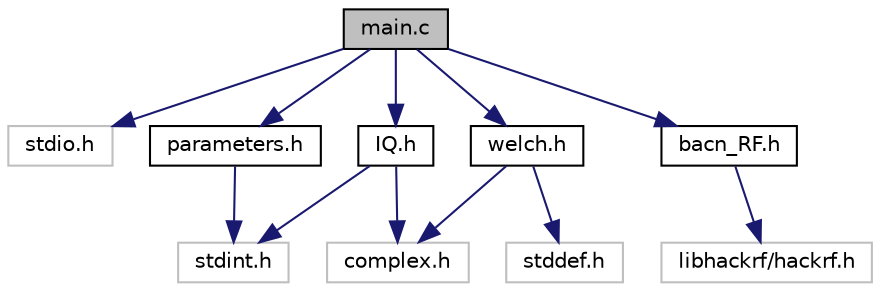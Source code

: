 digraph "main.c"
{
 // LATEX_PDF_SIZE
  edge [fontname="Helvetica",fontsize="10",labelfontname="Helvetica",labelfontsize="10"];
  node [fontname="Helvetica",fontsize="10",shape=record];
  Node1 [label="main.c",height=0.2,width=0.4,color="black", fillcolor="grey75", style="filled", fontcolor="black",tooltip="Programa principal para la manipulación de señales IQ en formato CS8."];
  Node1 -> Node2 [color="midnightblue",fontsize="10",style="solid",fontname="Helvetica"];
  Node2 [label="stdio.h",height=0.2,width=0.4,color="grey75", fillcolor="white", style="filled",tooltip=" "];
  Node1 -> Node3 [color="midnightblue",fontsize="10",style="solid",fontname="Helvetica"];
  Node3 [label="IQ.h",height=0.2,width=0.4,color="black", fillcolor="white", style="filled",URL="$IQ_8h.html",tooltip="Declaración de funciones relacionadas con la lectura de archivos CS8, manejo de bandas y creación de ..."];
  Node3 -> Node4 [color="midnightblue",fontsize="10",style="solid",fontname="Helvetica"];
  Node4 [label="stdint.h",height=0.2,width=0.4,color="grey75", fillcolor="white", style="filled",tooltip=" "];
  Node3 -> Node5 [color="midnightblue",fontsize="10",style="solid",fontname="Helvetica"];
  Node5 [label="complex.h",height=0.2,width=0.4,color="grey75", fillcolor="white", style="filled",tooltip=" "];
  Node1 -> Node6 [color="midnightblue",fontsize="10",style="solid",fontname="Helvetica"];
  Node6 [label="bacn_RF.h",height=0.2,width=0.4,color="black", fillcolor="white", style="filled",URL="$bacn__RF_8h.html",tooltip="Definiciones y prototipos para el manejo del dispositivo HackRF."];
  Node6 -> Node7 [color="midnightblue",fontsize="10",style="solid",fontname="Helvetica"];
  Node7 [label="libhackrf/hackrf.h",height=0.2,width=0.4,color="grey75", fillcolor="white", style="filled",tooltip=" "];
  Node1 -> Node8 [color="midnightblue",fontsize="10",style="solid",fontname="Helvetica"];
  Node8 [label="parameters.h",height=0.2,width=0.4,color="black", fillcolor="white", style="filled",URL="$parameters_8h.html",tooltip="Definción de la función que calcula parámetros a partir de señales IQ utilizando el método de Welch y..."];
  Node8 -> Node4 [color="midnightblue",fontsize="10",style="solid",fontname="Helvetica"];
  Node1 -> Node9 [color="midnightblue",fontsize="10",style="solid",fontname="Helvetica"];
  Node9 [label="welch.h",height=0.2,width=0.4,color="black", fillcolor="white", style="filled",URL="$welch_8h.html",tooltip="Definición de funciones que calcula la Densidad Espectral de Potencia de un array complejo y genera s..."];
  Node9 -> Node10 [color="midnightblue",fontsize="10",style="solid",fontname="Helvetica"];
  Node10 [label="stddef.h",height=0.2,width=0.4,color="grey75", fillcolor="white", style="filled",tooltip=" "];
  Node9 -> Node5 [color="midnightblue",fontsize="10",style="solid",fontname="Helvetica"];
}
